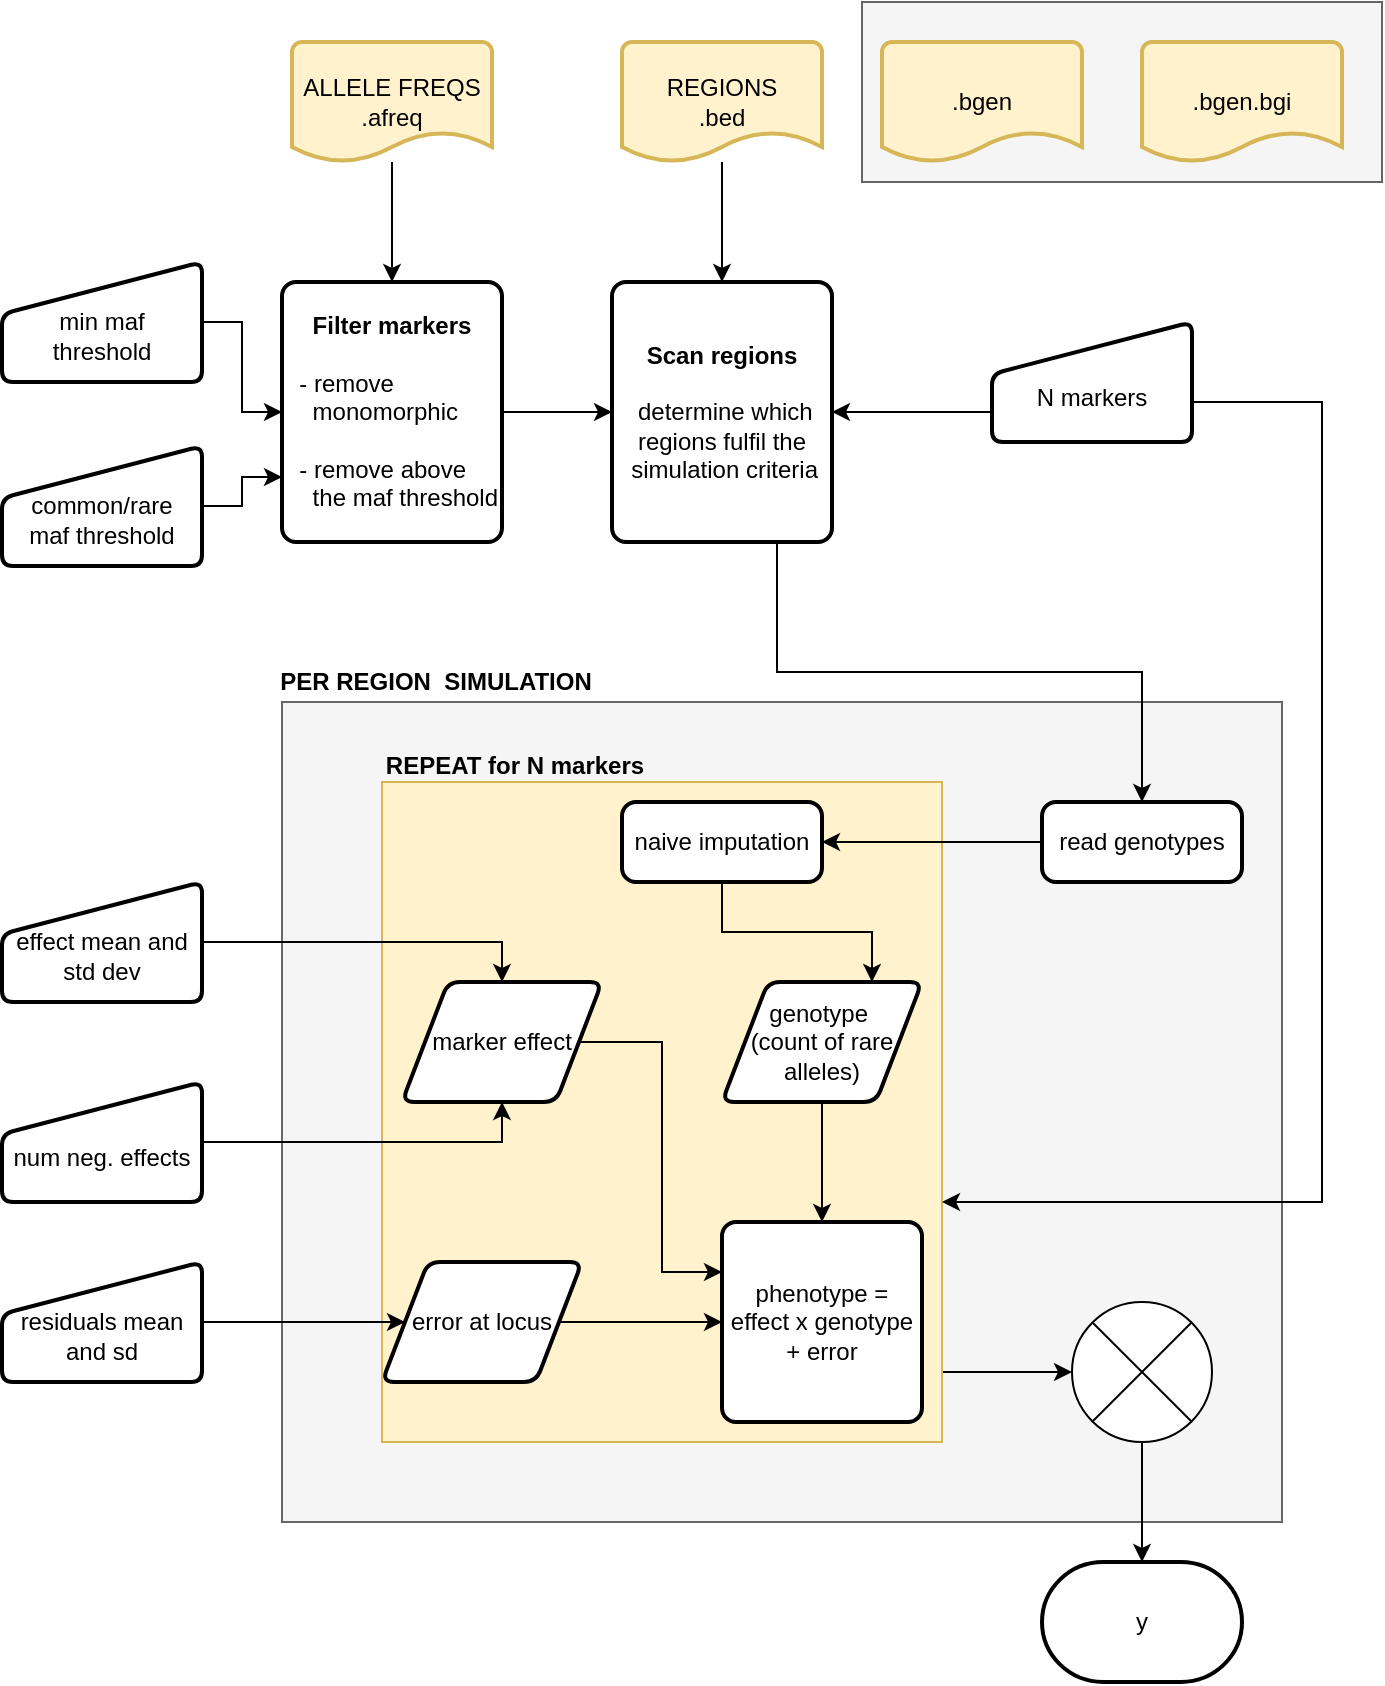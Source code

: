 <mxfile version="16.4.7" type="device"><diagram id="BVFXR0QcpizpCNFX5Ecv" name="Page-1"><mxGraphModel dx="946" dy="515" grid="1" gridSize="10" guides="1" tooltips="1" connect="1" arrows="1" fold="1" page="1" pageScale="1" pageWidth="827" pageHeight="1169" math="0" shadow="0"><root><mxCell id="0"/><mxCell id="1" parent="0"/><mxCell id="6_EoeyGje0YX_PoL6KYg-24" value="" style="rounded=0;whiteSpace=wrap;html=1;fillColor=#f5f5f5;fontColor=#333333;strokeColor=#666666;" vertex="1" parent="1"><mxGeometry x="160" y="380" width="500" height="410" as="geometry"/></mxCell><mxCell id="6_EoeyGje0YX_PoL6KYg-22" value="" style="rounded=0;whiteSpace=wrap;html=1;fillColor=#f5f5f5;strokeColor=#666666;fontColor=#333333;" vertex="1" parent="1"><mxGeometry x="450" y="30" width="260" height="90" as="geometry"/></mxCell><mxCell id="6_EoeyGje0YX_PoL6KYg-56" style="edgeStyle=orthogonalEdgeStyle;rounded=0;orthogonalLoop=1;jettySize=auto;html=1;exitX=0.996;exitY=0.894;exitDx=0;exitDy=0;entryX=0;entryY=0.5;entryDx=0;entryDy=0;entryPerimeter=0;exitPerimeter=0;" edge="1" parent="1" source="6_EoeyGje0YX_PoL6KYg-52" target="6_EoeyGje0YX_PoL6KYg-55"><mxGeometry relative="1" as="geometry"/></mxCell><mxCell id="6_EoeyGje0YX_PoL6KYg-52" value="" style="rounded=0;whiteSpace=wrap;html=1;fillColor=#fff2cc;strokeColor=#d6b656;" vertex="1" parent="1"><mxGeometry x="210" y="420" width="280" height="330" as="geometry"/></mxCell><mxCell id="6_EoeyGje0YX_PoL6KYg-8" value="" style="edgeStyle=orthogonalEdgeStyle;rounded=0;orthogonalLoop=1;jettySize=auto;html=1;" edge="1" parent="1" source="6_EoeyGje0YX_PoL6KYg-1" target="6_EoeyGje0YX_PoL6KYg-7"><mxGeometry relative="1" as="geometry"/></mxCell><mxCell id="6_EoeyGje0YX_PoL6KYg-1" value="ALLELE FREQS&lt;br&gt;.afreq" style="strokeWidth=2;html=1;shape=mxgraph.flowchart.document2;whiteSpace=wrap;size=0.25;fillColor=#fff2cc;strokeColor=#d6b656;" vertex="1" parent="1"><mxGeometry x="165" y="50" width="100" height="60" as="geometry"/></mxCell><mxCell id="6_EoeyGje0YX_PoL6KYg-2" value=".bgen.bgi" style="strokeWidth=2;html=1;shape=mxgraph.flowchart.document2;whiteSpace=wrap;size=0.25;fillColor=#fff2cc;strokeColor=#d6b656;" vertex="1" parent="1"><mxGeometry x="590" y="50" width="100" height="60" as="geometry"/></mxCell><mxCell id="6_EoeyGje0YX_PoL6KYg-3" value=".bgen" style="strokeWidth=2;html=1;shape=mxgraph.flowchart.document2;whiteSpace=wrap;size=0.25;fillColor=#fff2cc;strokeColor=#d6b656;" vertex="1" parent="1"><mxGeometry x="460" y="50" width="100" height="60" as="geometry"/></mxCell><mxCell id="6_EoeyGje0YX_PoL6KYg-16" value="" style="edgeStyle=orthogonalEdgeStyle;rounded=0;orthogonalLoop=1;jettySize=auto;html=1;" edge="1" parent="1" source="6_EoeyGje0YX_PoL6KYg-5" target="6_EoeyGje0YX_PoL6KYg-15"><mxGeometry relative="1" as="geometry"/></mxCell><mxCell id="6_EoeyGje0YX_PoL6KYg-5" value="REGIONS&lt;br&gt;.bed" style="strokeWidth=2;html=1;shape=mxgraph.flowchart.document2;whiteSpace=wrap;size=0.25;fillColor=#fff2cc;strokeColor=#d6b656;" vertex="1" parent="1"><mxGeometry x="330" y="50" width="100" height="60" as="geometry"/></mxCell><mxCell id="6_EoeyGje0YX_PoL6KYg-20" style="edgeStyle=orthogonalEdgeStyle;rounded=0;orthogonalLoop=1;jettySize=auto;html=1;exitX=1;exitY=0.5;exitDx=0;exitDy=0;entryX=0;entryY=0.5;entryDx=0;entryDy=0;" edge="1" parent="1" source="6_EoeyGje0YX_PoL6KYg-7" target="6_EoeyGje0YX_PoL6KYg-15"><mxGeometry relative="1" as="geometry"/></mxCell><mxCell id="6_EoeyGje0YX_PoL6KYg-7" value="&lt;b&gt;Filter markers&lt;br&gt;&lt;br&gt;&lt;div style=&quot;text-align: left&quot;&gt;&lt;span style=&quot;font-weight: normal&quot;&gt;&amp;nbsp; - remove &amp;nbsp; &amp;nbsp;&lt;/span&gt;&lt;/div&gt;&lt;div style=&quot;text-align: left&quot;&gt;&lt;span style=&quot;font-weight: normal&quot;&gt;&amp;nbsp; &amp;nbsp; monomorphic&lt;/span&gt;&lt;/div&gt;&lt;/b&gt;&lt;div style=&quot;text-align: left&quot;&gt;&lt;br&gt;&lt;/div&gt;&lt;div&gt;&lt;div style=&quot;text-align: left&quot;&gt;&amp;nbsp; - remove above&amp;nbsp;&lt;/div&gt;&lt;div style=&quot;text-align: left&quot;&gt;&amp;nbsp; &amp;nbsp; the maf threshold&lt;/div&gt;&lt;/div&gt;" style="rounded=1;whiteSpace=wrap;html=1;absoluteArcSize=1;arcSize=14;strokeWidth=2;" vertex="1" parent="1"><mxGeometry x="160" y="170" width="110" height="130" as="geometry"/></mxCell><mxCell id="6_EoeyGje0YX_PoL6KYg-13" style="edgeStyle=orthogonalEdgeStyle;rounded=0;orthogonalLoop=1;jettySize=auto;html=1;exitX=1;exitY=0.5;exitDx=0;exitDy=0;entryX=0;entryY=0.5;entryDx=0;entryDy=0;" edge="1" parent="1" source="6_EoeyGje0YX_PoL6KYg-9" target="6_EoeyGje0YX_PoL6KYg-7"><mxGeometry relative="1" as="geometry"/></mxCell><mxCell id="6_EoeyGje0YX_PoL6KYg-9" value="&lt;br&gt;min maf &lt;br&gt;threshold" style="html=1;strokeWidth=2;shape=manualInput;whiteSpace=wrap;rounded=1;size=26;arcSize=11;" vertex="1" parent="1"><mxGeometry x="20" y="160" width="100" height="60" as="geometry"/></mxCell><mxCell id="6_EoeyGje0YX_PoL6KYg-12" style="edgeStyle=orthogonalEdgeStyle;rounded=0;orthogonalLoop=1;jettySize=auto;html=1;exitX=1;exitY=0.5;exitDx=0;exitDy=0;entryX=0;entryY=0.75;entryDx=0;entryDy=0;" edge="1" parent="1" source="6_EoeyGje0YX_PoL6KYg-10" target="6_EoeyGje0YX_PoL6KYg-7"><mxGeometry relative="1" as="geometry"/></mxCell><mxCell id="6_EoeyGje0YX_PoL6KYg-10" value="&lt;br&gt;common/rare &lt;br&gt;maf&amp;nbsp;threshold" style="html=1;strokeWidth=2;shape=manualInput;whiteSpace=wrap;rounded=1;size=26;arcSize=11;" vertex="1" parent="1"><mxGeometry x="20" y="252" width="100" height="60" as="geometry"/></mxCell><mxCell id="6_EoeyGje0YX_PoL6KYg-65" style="edgeStyle=orthogonalEdgeStyle;rounded=0;orthogonalLoop=1;jettySize=auto;html=1;exitX=0.75;exitY=1;exitDx=0;exitDy=0;entryX=0.5;entryY=0;entryDx=0;entryDy=0;" edge="1" parent="1" source="6_EoeyGje0YX_PoL6KYg-15" target="6_EoeyGje0YX_PoL6KYg-59"><mxGeometry relative="1" as="geometry"/></mxCell><mxCell id="6_EoeyGje0YX_PoL6KYg-15" value="&lt;b&gt;Scan regions&lt;/b&gt;&lt;br&gt;&lt;div style=&quot;font-weight: bold ; text-align: left&quot;&gt;&lt;span style=&quot;font-weight: normal&quot;&gt;&amp;nbsp;&amp;nbsp;&lt;/span&gt;&lt;/div&gt;&lt;div style=&quot;text-align: left&quot;&gt;&lt;span style=&quot;font-weight: normal&quot;&gt;&amp;nbsp; determine which&amp;nbsp;&lt;/span&gt;&lt;/div&gt;&lt;div style=&quot;text-align: left&quot;&gt;&lt;span style=&quot;font-weight: normal&quot;&gt;&amp;nbsp; regions&amp;nbsp;&lt;/span&gt;fulfil the&amp;nbsp;&lt;/div&gt;&lt;div style=&quot;text-align: left&quot;&gt;&amp;nbsp;simulation criteria&lt;/div&gt;" style="rounded=1;whiteSpace=wrap;html=1;absoluteArcSize=1;arcSize=14;strokeWidth=2;" vertex="1" parent="1"><mxGeometry x="325" y="170" width="110" height="130" as="geometry"/></mxCell><mxCell id="6_EoeyGje0YX_PoL6KYg-21" style="edgeStyle=orthogonalEdgeStyle;rounded=0;orthogonalLoop=1;jettySize=auto;html=1;exitX=0;exitY=0.75;exitDx=0;exitDy=0;entryX=1;entryY=0.5;entryDx=0;entryDy=0;" edge="1" parent="1" source="6_EoeyGje0YX_PoL6KYg-17" target="6_EoeyGje0YX_PoL6KYg-15"><mxGeometry relative="1" as="geometry"/></mxCell><mxCell id="6_EoeyGje0YX_PoL6KYg-67" style="edgeStyle=orthogonalEdgeStyle;rounded=0;orthogonalLoop=1;jettySize=auto;html=1;exitX=1;exitY=0.5;exitDx=0;exitDy=0;" edge="1" parent="1" source="6_EoeyGje0YX_PoL6KYg-17"><mxGeometry relative="1" as="geometry"><mxPoint x="490" y="630" as="targetPoint"/><Array as="points"><mxPoint x="615" y="230"/><mxPoint x="680" y="230"/><mxPoint x="680" y="630"/></Array></mxGeometry></mxCell><mxCell id="6_EoeyGje0YX_PoL6KYg-17" value="&lt;br&gt;N markers" style="html=1;strokeWidth=2;shape=manualInput;whiteSpace=wrap;rounded=1;size=26;arcSize=11;" vertex="1" parent="1"><mxGeometry x="515" y="190" width="100" height="60" as="geometry"/></mxCell><mxCell id="6_EoeyGje0YX_PoL6KYg-25" value="&lt;b&gt;PER&lt;/b&gt;&lt;b&gt;&amp;nbsp;REGION &amp;nbsp;SIMULATION&lt;/b&gt;" style="text;html=1;strokeColor=none;fillColor=none;align=center;verticalAlign=middle;whiteSpace=wrap;rounded=0;" vertex="1" parent="1"><mxGeometry x="92" y="355" width="290" height="30" as="geometry"/></mxCell><mxCell id="6_EoeyGje0YX_PoL6KYg-33" style="edgeStyle=orthogonalEdgeStyle;rounded=0;orthogonalLoop=1;jettySize=auto;html=1;exitX=1;exitY=0.5;exitDx=0;exitDy=0;entryX=0.5;entryY=0;entryDx=0;entryDy=0;" edge="1" parent="1" source="6_EoeyGje0YX_PoL6KYg-26" target="6_EoeyGje0YX_PoL6KYg-32"><mxGeometry relative="1" as="geometry"/></mxCell><mxCell id="6_EoeyGje0YX_PoL6KYg-26" value="&lt;br&gt;effect mean and std dev" style="html=1;strokeWidth=2;shape=manualInput;whiteSpace=wrap;rounded=1;size=26;arcSize=11;" vertex="1" parent="1"><mxGeometry x="20" y="470" width="100" height="60" as="geometry"/></mxCell><mxCell id="6_EoeyGje0YX_PoL6KYg-45" style="edgeStyle=orthogonalEdgeStyle;rounded=0;orthogonalLoop=1;jettySize=auto;html=1;exitX=1;exitY=0.5;exitDx=0;exitDy=0;entryX=0;entryY=0.5;entryDx=0;entryDy=0;" edge="1" parent="1" source="6_EoeyGje0YX_PoL6KYg-27" target="6_EoeyGje0YX_PoL6KYg-44"><mxGeometry relative="1" as="geometry"/></mxCell><mxCell id="6_EoeyGje0YX_PoL6KYg-27" value="&lt;br&gt;residuals mean and sd" style="html=1;strokeWidth=2;shape=manualInput;whiteSpace=wrap;rounded=1;size=26;arcSize=11;" vertex="1" parent="1"><mxGeometry x="20" y="660" width="100" height="60" as="geometry"/></mxCell><mxCell id="6_EoeyGje0YX_PoL6KYg-36" style="edgeStyle=orthogonalEdgeStyle;rounded=0;orthogonalLoop=1;jettySize=auto;html=1;exitX=1;exitY=0.5;exitDx=0;exitDy=0;entryX=0.5;entryY=1;entryDx=0;entryDy=0;" edge="1" parent="1" source="6_EoeyGje0YX_PoL6KYg-29" target="6_EoeyGje0YX_PoL6KYg-32"><mxGeometry relative="1" as="geometry"/></mxCell><mxCell id="6_EoeyGje0YX_PoL6KYg-29" value="&lt;br&gt;num neg. effects" style="html=1;strokeWidth=2;shape=manualInput;whiteSpace=wrap;rounded=1;size=26;arcSize=11;" vertex="1" parent="1"><mxGeometry x="20" y="570" width="100" height="60" as="geometry"/></mxCell><mxCell id="6_EoeyGje0YX_PoL6KYg-47" style="edgeStyle=orthogonalEdgeStyle;rounded=0;orthogonalLoop=1;jettySize=auto;html=1;exitX=1;exitY=0.5;exitDx=0;exitDy=0;entryX=0;entryY=0.25;entryDx=0;entryDy=0;" edge="1" parent="1" source="6_EoeyGje0YX_PoL6KYg-32" target="6_EoeyGje0YX_PoL6KYg-43"><mxGeometry relative="1" as="geometry"/></mxCell><mxCell id="6_EoeyGje0YX_PoL6KYg-32" value="marker effect" style="shape=parallelogram;html=1;strokeWidth=2;perimeter=parallelogramPerimeter;whiteSpace=wrap;rounded=1;arcSize=12;size=0.23;" vertex="1" parent="1"><mxGeometry x="220" y="520" width="100" height="60" as="geometry"/></mxCell><mxCell id="6_EoeyGje0YX_PoL6KYg-50" style="edgeStyle=orthogonalEdgeStyle;rounded=0;orthogonalLoop=1;jettySize=auto;html=1;exitX=0.5;exitY=1;exitDx=0;exitDy=0;entryX=0.5;entryY=0;entryDx=0;entryDy=0;" edge="1" parent="1" source="6_EoeyGje0YX_PoL6KYg-37" target="6_EoeyGje0YX_PoL6KYg-43"><mxGeometry relative="1" as="geometry"/></mxCell><mxCell id="6_EoeyGje0YX_PoL6KYg-37" value="genotype&amp;nbsp;&lt;br&gt;(count of rare&lt;br&gt;alleles)" style="shape=parallelogram;html=1;strokeWidth=2;perimeter=parallelogramPerimeter;whiteSpace=wrap;rounded=1;arcSize=12;size=0.23;" vertex="1" parent="1"><mxGeometry x="380" y="520" width="100" height="60" as="geometry"/></mxCell><mxCell id="6_EoeyGje0YX_PoL6KYg-40" style="edgeStyle=orthogonalEdgeStyle;rounded=0;orthogonalLoop=1;jettySize=auto;html=1;exitX=0.5;exitY=1;exitDx=0;exitDy=0;entryX=0.75;entryY=0;entryDx=0;entryDy=0;" edge="1" parent="1" source="6_EoeyGje0YX_PoL6KYg-38" target="6_EoeyGje0YX_PoL6KYg-37"><mxGeometry relative="1" as="geometry"/></mxCell><mxCell id="6_EoeyGje0YX_PoL6KYg-38" value="naive imputation" style="rounded=1;whiteSpace=wrap;html=1;absoluteArcSize=1;arcSize=14;strokeWidth=2;" vertex="1" parent="1"><mxGeometry x="330" y="430" width="100" height="40" as="geometry"/></mxCell><mxCell id="6_EoeyGje0YX_PoL6KYg-43" value="phenotype = effect x genotype + error" style="rounded=1;whiteSpace=wrap;html=1;absoluteArcSize=1;arcSize=14;strokeWidth=2;" vertex="1" parent="1"><mxGeometry x="380" y="640" width="100" height="100" as="geometry"/></mxCell><mxCell id="6_EoeyGje0YX_PoL6KYg-46" style="edgeStyle=orthogonalEdgeStyle;rounded=0;orthogonalLoop=1;jettySize=auto;html=1;exitX=1;exitY=0.5;exitDx=0;exitDy=0;entryX=0;entryY=0.5;entryDx=0;entryDy=0;" edge="1" parent="1" source="6_EoeyGje0YX_PoL6KYg-44" target="6_EoeyGje0YX_PoL6KYg-43"><mxGeometry relative="1" as="geometry"/></mxCell><mxCell id="6_EoeyGje0YX_PoL6KYg-44" value="error at locus" style="shape=parallelogram;html=1;strokeWidth=2;perimeter=parallelogramPerimeter;whiteSpace=wrap;rounded=1;arcSize=12;size=0.23;" vertex="1" parent="1"><mxGeometry x="210" y="660" width="100" height="60" as="geometry"/></mxCell><mxCell id="6_EoeyGje0YX_PoL6KYg-53" value="&lt;b&gt;REPEAT for N markers&lt;/b&gt;" style="text;html=1;strokeColor=none;fillColor=none;align=center;verticalAlign=middle;whiteSpace=wrap;rounded=0;" vertex="1" parent="1"><mxGeometry x="199" y="397" width="155" height="30" as="geometry"/></mxCell><mxCell id="6_EoeyGje0YX_PoL6KYg-64" style="edgeStyle=orthogonalEdgeStyle;rounded=0;orthogonalLoop=1;jettySize=auto;html=1;exitX=0.5;exitY=1;exitDx=0;exitDy=0;exitPerimeter=0;entryX=0.5;entryY=0;entryDx=0;entryDy=0;entryPerimeter=0;" edge="1" parent="1" source="6_EoeyGje0YX_PoL6KYg-55" target="6_EoeyGje0YX_PoL6KYg-63"><mxGeometry relative="1" as="geometry"/></mxCell><mxCell id="6_EoeyGje0YX_PoL6KYg-55" value="" style="verticalLabelPosition=bottom;verticalAlign=top;html=1;shape=mxgraph.flowchart.or;" vertex="1" parent="1"><mxGeometry x="555" y="680" width="70" height="70" as="geometry"/></mxCell><mxCell id="6_EoeyGje0YX_PoL6KYg-57" style="edgeStyle=orthogonalEdgeStyle;rounded=0;orthogonalLoop=1;jettySize=auto;html=1;exitX=0.5;exitY=1;exitDx=0;exitDy=0;" edge="1" parent="1" source="6_EoeyGje0YX_PoL6KYg-24" target="6_EoeyGje0YX_PoL6KYg-24"><mxGeometry relative="1" as="geometry"/></mxCell><mxCell id="6_EoeyGje0YX_PoL6KYg-68" style="edgeStyle=orthogonalEdgeStyle;rounded=0;orthogonalLoop=1;jettySize=auto;html=1;exitX=0;exitY=0.5;exitDx=0;exitDy=0;entryX=1;entryY=0.5;entryDx=0;entryDy=0;" edge="1" parent="1" source="6_EoeyGje0YX_PoL6KYg-59" target="6_EoeyGje0YX_PoL6KYg-38"><mxGeometry relative="1" as="geometry"><mxPoint x="440" y="450" as="targetPoint"/></mxGeometry></mxCell><mxCell id="6_EoeyGje0YX_PoL6KYg-59" value="read genotypes" style="rounded=1;whiteSpace=wrap;html=1;absoluteArcSize=1;arcSize=14;strokeWidth=2;" vertex="1" parent="1"><mxGeometry x="540" y="430" width="100" height="40" as="geometry"/></mxCell><mxCell id="6_EoeyGje0YX_PoL6KYg-63" value="y" style="strokeWidth=2;html=1;shape=mxgraph.flowchart.terminator;whiteSpace=wrap;" vertex="1" parent="1"><mxGeometry x="540" y="810" width="100" height="60" as="geometry"/></mxCell></root></mxGraphModel></diagram></mxfile>